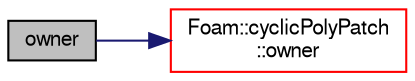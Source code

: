 digraph "owner"
{
  bgcolor="transparent";
  edge [fontname="FreeSans",fontsize="10",labelfontname="FreeSans",labelfontsize="10"];
  node [fontname="FreeSans",fontsize="10",shape=record];
  rankdir="LR";
  Node139 [label="owner",height=0.2,width=0.4,color="black", fillcolor="grey75", style="filled", fontcolor="black"];
  Node139 -> Node140 [color="midnightblue",fontsize="10",style="solid",fontname="FreeSans"];
  Node140 [label="Foam::cyclicPolyPatch\l::owner",height=0.2,width=0.4,color="red",URL="$a27434.html#a357c5e37e5d7c583fa172625b8c11009",tooltip="Does this side own the patch ? "];
}
